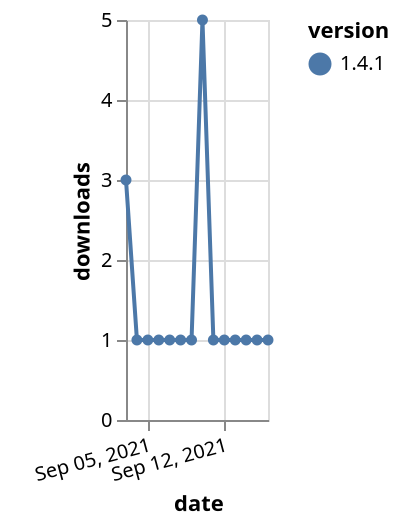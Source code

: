 {"$schema": "https://vega.github.io/schema/vega-lite/v5.json", "description": "A simple bar chart with embedded data.", "data": {"values": [{"date": "2021-09-03", "total": 499, "delta": 3, "version": "1.4.1"}, {"date": "2021-09-04", "total": 500, "delta": 1, "version": "1.4.1"}, {"date": "2021-09-05", "total": 501, "delta": 1, "version": "1.4.1"}, {"date": "2021-09-06", "total": 502, "delta": 1, "version": "1.4.1"}, {"date": "2021-09-07", "total": 503, "delta": 1, "version": "1.4.1"}, {"date": "2021-09-08", "total": 504, "delta": 1, "version": "1.4.1"}, {"date": "2021-09-09", "total": 505, "delta": 1, "version": "1.4.1"}, {"date": "2021-09-10", "total": 510, "delta": 5, "version": "1.4.1"}, {"date": "2021-09-11", "total": 511, "delta": 1, "version": "1.4.1"}, {"date": "2021-09-12", "total": 512, "delta": 1, "version": "1.4.1"}, {"date": "2021-09-13", "total": 513, "delta": 1, "version": "1.4.1"}, {"date": "2021-09-14", "total": 514, "delta": 1, "version": "1.4.1"}, {"date": "2021-09-15", "total": 515, "delta": 1, "version": "1.4.1"}, {"date": "2021-09-16", "total": 516, "delta": 1, "version": "1.4.1"}]}, "width": "container", "mark": {"type": "line", "point": {"filled": true}}, "encoding": {"x": {"field": "date", "type": "temporal", "timeUnit": "yearmonthdate", "title": "date", "axis": {"labelAngle": -15}}, "y": {"field": "delta", "type": "quantitative", "title": "downloads"}, "color": {"field": "version", "type": "nominal"}, "tooltip": {"field": "delta"}}}